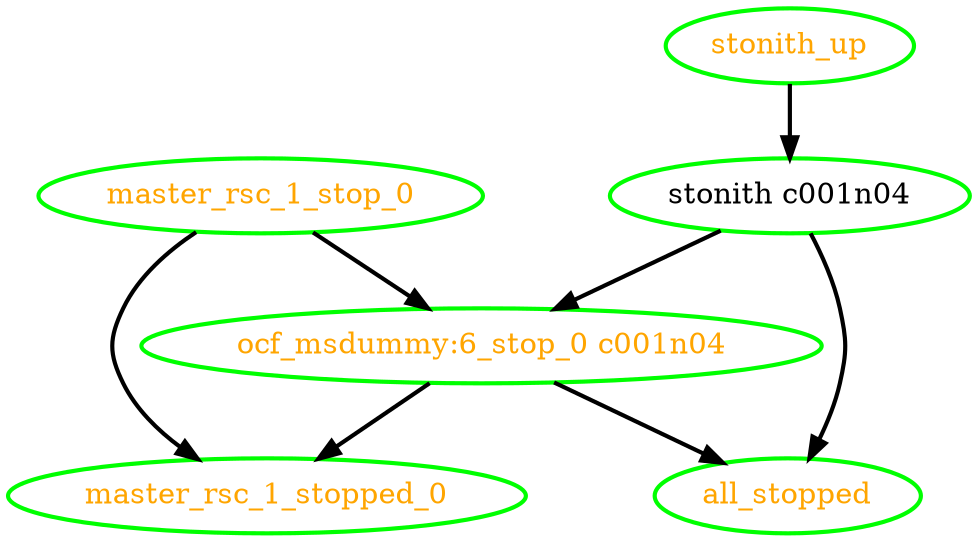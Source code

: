  digraph "g" {
"all_stopped" [ style=bold color="green" fontcolor="orange"  ]
"master_rsc_1_stop_0" -> "master_rsc_1_stopped_0" [ style = bold]
"master_rsc_1_stop_0" -> "ocf_msdummy:6_stop_0 c001n04" [ style = bold]
"master_rsc_1_stop_0" [ style=bold color="green" fontcolor="orange" ]
"master_rsc_1_stopped_0" [ style=bold color="green" fontcolor="orange" ]
"ocf_msdummy:6_stop_0 c001n04" -> "all_stopped" [ style = bold]
"ocf_msdummy:6_stop_0 c001n04" -> "master_rsc_1_stopped_0" [ style = bold]
"ocf_msdummy:6_stop_0 c001n04" [ style=bold color="green" fontcolor="orange" ]
"stonith c001n04" -> "all_stopped" [ style = bold]
"stonith c001n04" -> "ocf_msdummy:6_stop_0 c001n04" [ style = bold]
"stonith c001n04" [ style=bold color="green" fontcolor="black" ]
"stonith_up" -> "stonith c001n04" [ style = bold]
"stonith_up" [ style=bold color="green" fontcolor="orange"  ]
}
